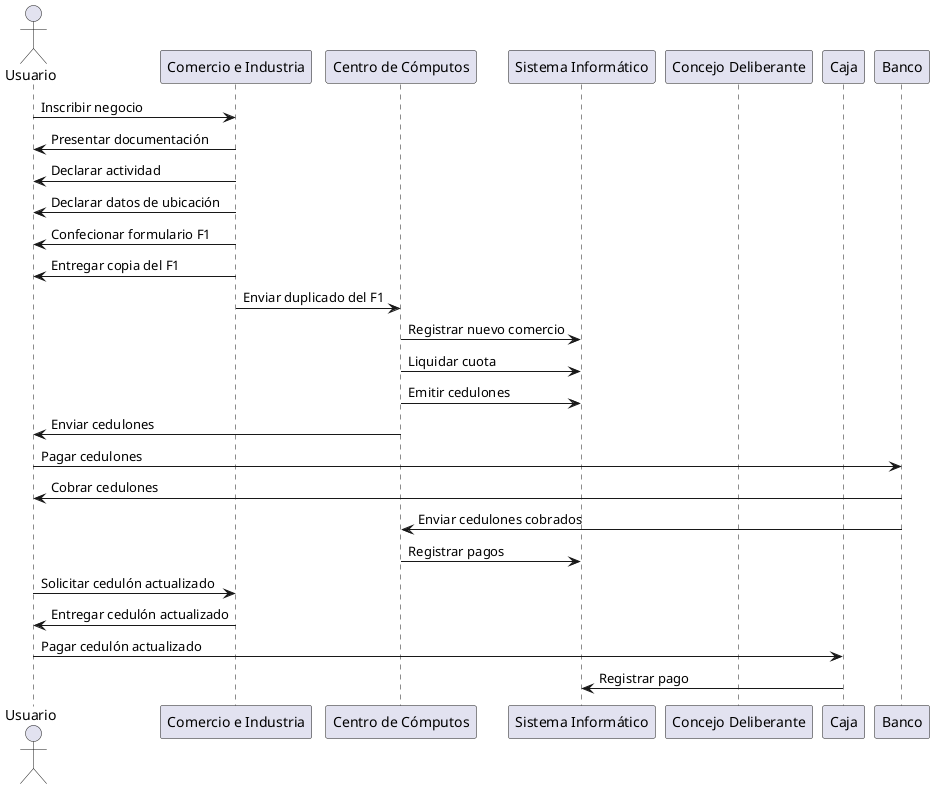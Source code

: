 /' @startuml

actor Usuario

Usuario -> "Seccion Comercio e Industria": Inscribir Negocio

"Seccion Comercio e Industria" -> "Seccion Comercio e Industria": Confecionar F1

"Seccion Comercio e Industria" -> "Centro de Computos": Registrar Negocio

"Centro de Computos" -> "Centro de Computos": Liquidar Cuota

"Centro de Computos" -> "Centro de Computos": Emitir Cedulones

"Centro de Computos" -> "Centro de Computos": Actualizar Alicuotas

"Centro de Computos" -> "Centro de Computos": Registrar Pagos

"Centro de Computos" -> "Centro de Computos": Registrar Pagos

"Centro de Computos" -> "Centro de Computos": Registrar Pagos

@enduml '/
@startuml

actor Usuario

participant "Comercio e Industria" as CI
participant "Centro de Cómputos" as CC
participant "Sistema Informático" as SI
participant "Concejo Deliberante" as CD
participant "Caja" as C
participant "Banco" as B

Usuario -> CI: Inscribir negocio
CI -> Usuario: Presentar documentación
CI -> Usuario: Declarar actividad
CI -> Usuario: Declarar datos de ubicación
CI -> Usuario: Confecionar formulario F1
CI -> Usuario: Entregar copia del F1
CI -> CC: Enviar duplicado del F1
CC -> SI: Registrar nuevo comercio
CC -> SI: Liquidar cuota
CC -> SI: Emitir cedulones
CC -> Usuario: Enviar cedulones
Usuario -> B: Pagar cedulones
B -> Usuario: Cobrar cedulones
B -> CC: Enviar cedulones cobrados
CC -> SI: Registrar pagos
Usuario -> CI: Solicitar cedulón actualizado
CI -> Usuario: Entregar cedulón actualizado
Usuario -> C: Pagar cedulón actualizado
C -> SI: Registrar pago

@enduml